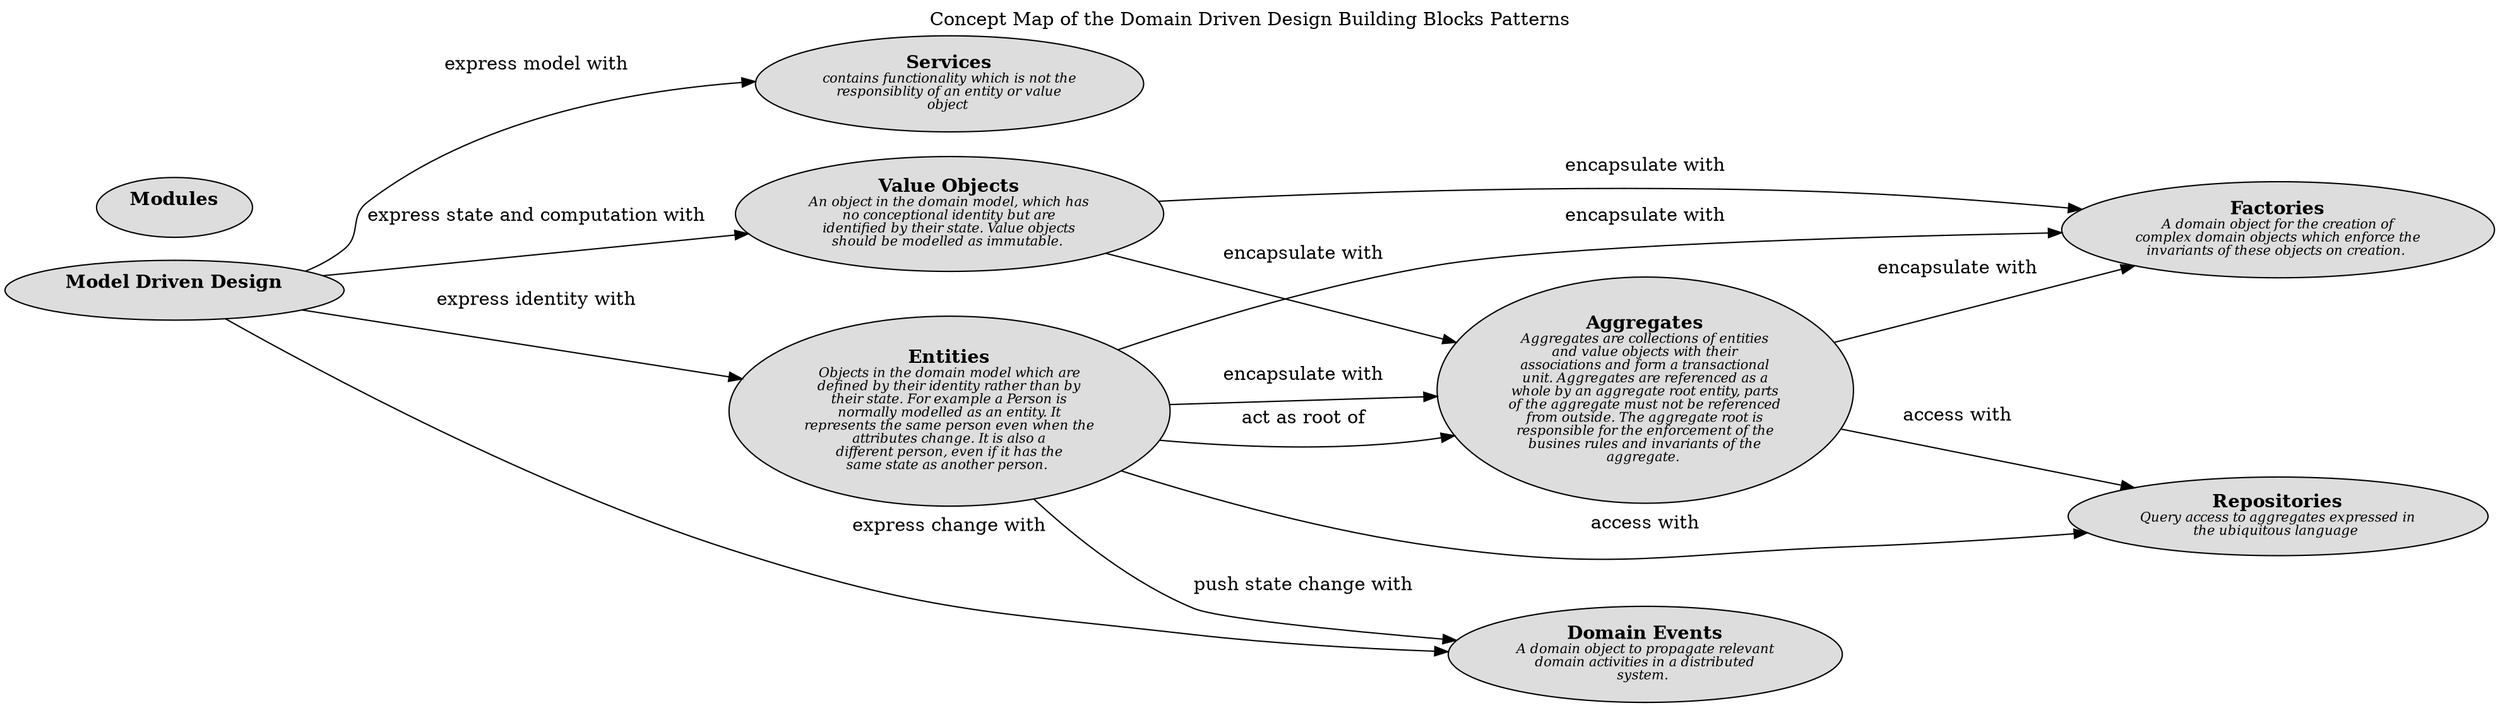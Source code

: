 digraph "Concept Map of the Domain Driven Design Building Blocks Patterns" {
  labelloc= "t"
  label="Concept Map of the Domain Driven Design Building Blocks Patterns"
  rankdir="LR"

  layout=dot
software_development_domain_driven_design_building_blocks__c_services [shape=ellipse style=filled fillcolor="#dddddd" label=<<B>Services</B><BR/><FONT POINT-SIZE="10"><I>contains functionality which is not the<BR/>responsiblity of an entity or value<BR/>object </I></FONT>>]
software_development_domain_driven_design_building_blocks__c_value_objects [shape=ellipse style=filled fillcolor="#dddddd" label=<<B>Value Objects</B><BR/><FONT POINT-SIZE="10"><I>An object in the domain model, which has<BR/>no conceptional identity but are<BR/>identified by their state. Value objects<BR/>should be modelled as immutable. </I></FONT>>]
software_development_domain_driven_design_building_blocks__c_aggregates [shape=ellipse style=filled fillcolor="#dddddd" label=<<B>Aggregates</B><BR/><FONT POINT-SIZE="10"><I>Aggregates are collections of entities<BR/>and value objects with their<BR/>associations and form a transactional<BR/>unit. Aggregates are referenced as a<BR/>whole by an aggregate root entity, parts<BR/>of the aggregate must not be referenced<BR/>from outside. The aggregate root is<BR/>responsible for the enforcement of the<BR/>busines rules and invariants of the<BR/>aggregate. </I></FONT>>]
software_development_domain_driven_design_building_blocks__c_entities [shape=ellipse style=filled fillcolor="#dddddd" label=<<B>Entities</B><BR/><FONT POINT-SIZE="10"><I>Objects in the domain model which are<BR/>defined by their identity rather than by<BR/>their state. For example a Person is<BR/>normally modelled as an entity. It<BR/>represents the same person even when the<BR/>attributes change. It is also a<BR/>different person, even if it has the<BR/>same state as another person. </I></FONT>>]
software_development_domain_driven_design_building_blocks__c_factories [shape=ellipse style=filled fillcolor="#dddddd" label=<<B>Factories</B><BR/><FONT POINT-SIZE="10"><I>A domain object for the creation of<BR/>complex domain objects which enforce the<BR/>invariants of these objects on creation. </I></FONT>>]
software_development_domain_driven_design_building_blocks__c_repositories [shape=ellipse style=filled fillcolor="#dddddd" label=<<B>Repositories</B><BR/><FONT POINT-SIZE="10"><I>Query access to aggregates expressed in<BR/>the ubiquitous language </I></FONT>>]
software_development_domain_driven_design_building_blocks__c_domain_events [shape=ellipse style=filled fillcolor="#dddddd" label=<<B>Domain Events</B><BR/><FONT POINT-SIZE="10"><I>A domain object to propagate relevant<BR/>domain activities in a distributed<BR/>system. </I></FONT>>]
software_development_domain_driven_design_building_blocks__c_modules [shape=ellipse style=filled fillcolor="#dddddd" label=<<B>Modules</B><BR/><FONT POINT-SIZE="10"><I> </I></FONT>>]
software_development_domain_driven_design_modelling__c_model_driven_design [shape=ellipse style=filled fillcolor="#dddddd" label=<<B>Model Driven Design</B><BR/><FONT POINT-SIZE="10"><I> </I></FONT>>]
 
software_development_domain_driven_design_building_blocks__c_entities -> software_development_domain_driven_design_building_blocks__c_aggregates [label=<encapsulate with<BR/><FONT POINT-SIZE="10"><I> </I></FONT>>]
software_development_domain_driven_design_building_blocks__c_value_objects -> software_development_domain_driven_design_building_blocks__c_aggregates [label=<encapsulate with<BR/><FONT POINT-SIZE="10"><I> </I></FONT>>]
software_development_domain_driven_design_building_blocks__c_entities -> software_development_domain_driven_design_building_blocks__c_domain_events [label=<push state change with<BR/><FONT POINT-SIZE="10"><I> </I></FONT>>]
software_development_domain_driven_design_building_blocks__c_entities -> software_development_domain_driven_design_building_blocks__c_repositories [label=<access with<BR/><FONT POINT-SIZE="10"><I> </I></FONT>>]
software_development_domain_driven_design_building_blocks__c_aggregates -> software_development_domain_driven_design_building_blocks__c_repositories [label=<access with<BR/><FONT POINT-SIZE="10"><I> </I></FONT>>]
software_development_domain_driven_design_building_blocks__c_value_objects -> software_development_domain_driven_design_building_blocks__c_factories [label=<encapsulate with<BR/><FONT POINT-SIZE="10"><I> </I></FONT>>]
software_development_domain_driven_design_building_blocks__c_entities -> software_development_domain_driven_design_building_blocks__c_aggregates [label=<act as root of<BR/><FONT POINT-SIZE="10"><I> </I></FONT>>]
software_development_domain_driven_design_modelling__c_model_driven_design -> software_development_domain_driven_design_building_blocks__c_domain_events [label=<express change with<BR/><FONT POINT-SIZE="10"><I> </I></FONT>>]
software_development_domain_driven_design_building_blocks__c_entities -> software_development_domain_driven_design_building_blocks__c_factories [label=<encapsulate with<BR/><FONT POINT-SIZE="10"><I> </I></FONT>>]
software_development_domain_driven_design_modelling__c_model_driven_design -> software_development_domain_driven_design_building_blocks__c_services [label=<express model with<BR/><FONT POINT-SIZE="10"><I> </I></FONT>>]
software_development_domain_driven_design_modelling__c_model_driven_design -> software_development_domain_driven_design_building_blocks__c_value_objects [label=<express state and computation with<BR/><FONT POINT-SIZE="10"><I> </I></FONT>>]
software_development_domain_driven_design_modelling__c_model_driven_design -> software_development_domain_driven_design_building_blocks__c_entities [label=<express identity with<BR/><FONT POINT-SIZE="10"><I> </I></FONT>>]
software_development_domain_driven_design_building_blocks__c_aggregates -> software_development_domain_driven_design_building_blocks__c_factories [label=<encapsulate with<BR/><FONT POINT-SIZE="10"><I> </I></FONT>>]
 
}

// (generated by Overarch with template views/view.dot.cmb)
